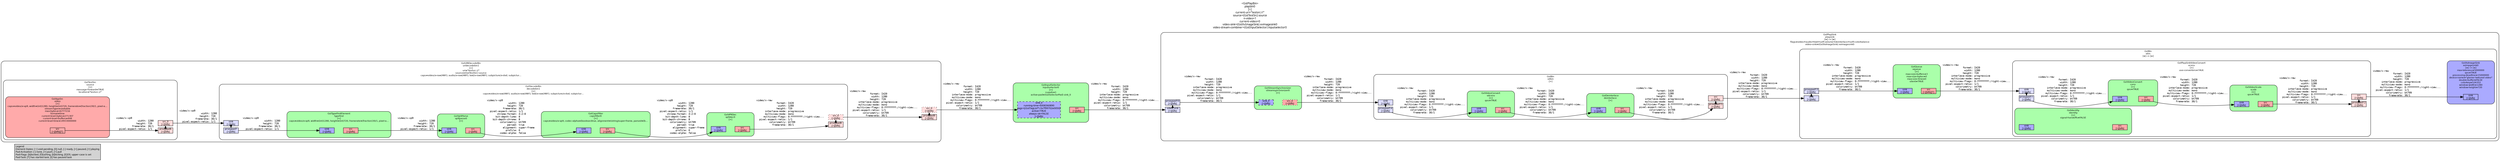 digraph pipeline {
  rankdir=LR;
  fontname="sans";
  fontsize="10";
  labelloc=t;
  nodesep=.1;
  ranksep=.2;
  label="<GstPlayBin>\nplaybin0\n[>]\ncurrent-uri=\"testsrc://\"\nsource=(GstTestSrc) source\nn-video=1\ncurrent-video=0\nvideo-sink=(GstXvImageSink) xvimagesink0\nvideo-stream-combiner=(GstInputSelector) inputselector0";
  node [style="filled,rounded", shape=box, fontsize="9", fontname="sans", margin="0.0,0.0"];
  edge [labelfontsize="6", fontsize="9", fontname="monospace"];
  
  legend [
    pos="0,0!",
    margin="0.05,0.05",
    style="filled",
    label="Legend\lElement-States: [~] void-pending, [0] null, [-] ready, [=] paused, [>] playing\lPad-Activation: [-] none, [>] push, [<] pull\lPad-Flags: [b]locked, [f]lushing, [b]locking, [E]OS; upper-case is set\lPad-Task: [T] has started task, [t] has paused task\l",
  ];
  subgraph cluster_inputselector0_0x556fffb411b0 {
    fontname="Bitstream Vera Sans";
    fontsize="8";
    style="filled,rounded";
    color=black;
    label="GstInputSelector\ninputselector0\n[>]\nn-pads=1\nactive-pad=(GstSelectorPad) sink_0";
    subgraph cluster_inputselector0_0x556fffb411b0_sink {
      label="";
      style="invis";
      inputselector0_0x556fffb411b0_sink_0_0x556fffabf240 [color=black, fillcolor="#aaaaff", label="sink_0\nrunning-time=6008360890\ntags=((GstTagList*) 0x7f99702e0050)\nactive=TRUE\nalways-ok=FALSE\n[>][bfb]", height="0.2", style="filled,dashed"];
    }

    subgraph cluster_inputselector0_0x556fffb411b0_src {
      label="";
      style="invis";
      inputselector0_0x556fffb411b0_src_0x7f997024ece0 [color=black, fillcolor="#ffaaaa", label="src\n[>][bfb]", height="0.2", style="filled,solid"];
    }

    inputselector0_0x556fffb411b0_sink_0_0x556fffabf240 -> inputselector0_0x556fffb411b0_src_0x7f997024ece0 [style="invis"];
    fillcolor="#aaffaa";
  }

  inputselector0_0x556fffb411b0_src_0x7f997024ece0 -> playsink_0x556fffa9c260_video_sink_0x556fffb487a0 [label="video/x-raw\l              format: I420\l               width: 1280\l              height: 720\l      interlace-mode: progressive\l      multiview-mode: mono\l     multiview-flags: 0:ffffffff:/right-view...\l  pixel-aspect-ratio: 1/1\l         colorimetry: bt709\l           framerate: 30/1\l"]
  subgraph cluster_uridecodebin1_0x556fffa7a9f0 {
    fontname="Bitstream Vera Sans";
    fontsize="8";
    style="filled,rounded";
    color=black;
    label="GstURIDecodeBin\nuridecodebin1\n[>]\nuri=\"testsrc://\"\nsource=(GstTestSrc) source\ncaps=video/x-raw(ANY); audio/x-raw(ANY); text/x-raw(ANY); subpicture/x-dvd; subpictur…";
    subgraph cluster_uridecodebin1_0x556fffa7a9f0_src {
      label="";
      style="invis";
      _proxypad9_0x7f9964007d90 [color=black, fillcolor="#ffdddd", label="proxypad9\n[>][bfb]", height="0.2", style="filled,solid"];
    _proxypad9_0x7f9964007d90 -> uridecodebin1_0x556fffa7a9f0_src_0_0x556fffb48530 [style=dashed, minlen=0]
      uridecodebin1_0x556fffa7a9f0_src_0_0x556fffb48530 [color=black, fillcolor="#ffdddd", label="src_0\n[>][bfb]", height="0.2", style="filled,dotted"];
    }

    fillcolor="#ffffff";
    subgraph cluster_decodebin1_0x556fffa8c2d0 {
      fontname="Bitstream Vera Sans";
      fontsize="8";
      style="filled,rounded";
      color=black;
      label="GstDecodeBin\ndecodebin1\n[>]\ncaps=video/x-raw(ANY); audio/x-raw(ANY); text/x-raw(ANY); subpicture/x-dvd; subpictur…";
      subgraph cluster_decodebin1_0x556fffa8c2d0_sink {
        label="";
        style="invis";
        _proxypad7_0x7f9964006110 [color=black, fillcolor="#ddddff", label="proxypad7\n[>][bfb]", height="0.2", style="filled,solid"];
      decodebin1_0x556fffa8c2d0_sink_0x556fffa94540 -> _proxypad7_0x7f9964006110 [style=dashed, minlen=0]
        decodebin1_0x556fffa8c2d0_sink_0x556fffa94540 [color=black, fillcolor="#ddddff", label="sink\n[>][bfb]", height="0.2", style="filled,solid"];
      }

      subgraph cluster_decodebin1_0x556fffa8c2d0_src {
        label="";
        style="invis";
        _proxypad8_0x7f9964007b30 [color=black, fillcolor="#ffdddd", label="proxypad8\n[>][bfb]", height="0.2", style="filled,solid"];
      _proxypad8_0x7f9964007b30 -> decodebin1_0x556fffa8c2d0_src_0_0x7f996c08d560 [style=dashed, minlen=0]
        decodebin1_0x556fffa8c2d0_src_0_0x7f996c08d560 [color=black, fillcolor="#ffdddd", label="src_0\n[>][bfb]", height="0.2", style="filled,dotted"];
      }

      decodebin1_0x556fffa8c2d0_sink_0x556fffa94540 -> decodebin1_0x556fffa8c2d0_src_0_0x7f996c08d560 [style="invis"];
      fillcolor="#ffffff";
      subgraph cluster_vp9dec0_0x7f9970286200 {
        fontname="Bitstream Vera Sans";
        fontsize="8";
        style="filled,rounded";
        color=black;
        label="GstVP9Dec\nvp9dec0\n[>]";
        subgraph cluster_vp9dec0_0x7f9970286200_sink {
          label="";
          style="invis";
          vp9dec0_0x7f9970286200_sink_0x7f997024e840 [color=black, fillcolor="#aaaaff", label="sink\n[>][bfb]", height="0.2", style="filled,solid"];
        }

        subgraph cluster_vp9dec0_0x7f9970286200_src {
          label="";
          style="invis";
          vp9dec0_0x7f9970286200_src_0x7f997024ea90 [color=black, fillcolor="#ffaaaa", label="src\n[>][bfb]", height="0.2", style="filled,solid"];
        }

        vp9dec0_0x7f9970286200_sink_0x7f997024e840 -> vp9dec0_0x7f9970286200_src_0x7f997024ea90 [style="invis"];
        fillcolor="#aaffaa";
      }

      vp9dec0_0x7f9970286200_src_0x7f997024ea90 -> _proxypad8_0x7f9964007b30 [label="video/x-raw\l              format: I420\l               width: 1280\l              height: 720\l      interlace-mode: progressive\l      multiview-mode: mono\l     multiview-flags: 0:ffffffff:/right-view...\l  pixel-aspect-ratio: 1/1\l         colorimetry: bt709\l           framerate: 30/1\l"]
      subgraph cluster_capsfilter0_0x556fffb44b10 {
        fontname="Bitstream Vera Sans";
        fontsize="8";
        style="filled,rounded";
        color=black;
        label="GstCapsFilter\ncapsfilter0\n[>]\ncaps=video/x-vp9, codec-alpha=(boolean)true, alignment=(string)super-frame, parsed=(b…";
        subgraph cluster_capsfilter0_0x556fffb44b10_sink {
          label="";
          style="invis";
          capsfilter0_0x556fffb44b10_sink_0x7f997024e150 [color=black, fillcolor="#aaaaff", label="sink\n[>][bfb]", height="0.2", style="filled,solid"];
        }

        subgraph cluster_capsfilter0_0x556fffb44b10_src {
          label="";
          style="invis";
          capsfilter0_0x556fffb44b10_src_0x7f997024e3a0 [color=black, fillcolor="#ffaaaa", label="src\n[>][bfb]", height="0.2", style="filled,solid"];
        }

        capsfilter0_0x556fffb44b10_sink_0x7f997024e150 -> capsfilter0_0x556fffb44b10_src_0x7f997024e3a0 [style="invis"];
        fillcolor="#aaffaa";
      }

      capsfilter0_0x556fffb44b10_src_0x7f997024e3a0 -> vp9dec0_0x7f9970286200_sink_0x7f997024e840 [label="video/x-vp9\l               width: 1280\l              height: 720\l           framerate: 30/1\l  pixel-aspect-ratio: 1/1\l       chroma-format: 4:2:0\l      bit-depth-luma: 8\l    bit-depth-chroma: 8\l         colorimetry: bt709\l              parsed: true\l           alignment: super-frame\l             profile: 0\l         codec-alpha: false\l"]
      subgraph cluster_vp9parse0_0x7f997024dd00 {
        fontname="Bitstream Vera Sans";
        fontsize="8";
        style="filled,rounded";
        color=black;
        label="GstVp9Parse\nvp9parse0\n[>]";
        subgraph cluster_vp9parse0_0x7f997024dd00_sink {
          label="";
          style="invis";
          vp9parse0_0x7f997024dd00_sink_0x7f996c03fb20 [color=black, fillcolor="#aaaaff", label="sink\n[>][bfb]", height="0.2", style="filled,solid"];
        }

        subgraph cluster_vp9parse0_0x7f997024dd00_src {
          label="";
          style="invis";
          vp9parse0_0x7f997024dd00_src_0x7f996c03fd70 [color=black, fillcolor="#ffaaaa", label="src\n[>][bfb]", height="0.2", style="filled,solid"];
        }

        vp9parse0_0x7f997024dd00_sink_0x7f996c03fb20 -> vp9parse0_0x7f997024dd00_src_0x7f996c03fd70 [style="invis"];
        fillcolor="#aaffaa";
      }

      vp9parse0_0x7f997024dd00_src_0x7f996c03fd70 -> capsfilter0_0x556fffb44b10_sink_0x7f997024e150 [label="video/x-vp9\l               width: 1280\l              height: 720\l           framerate: 30/1\l  pixel-aspect-ratio: 1/1\l       chroma-format: 4:2:0\l      bit-depth-luma: 8\l    bit-depth-chroma: 8\l         colorimetry: bt709\l              parsed: true\l           alignment: super-frame\l             profile: 0\l         codec-alpha: false\l"]
      subgraph cluster_typefind_0x556fffa91470 {
        fontname="Bitstream Vera Sans";
        fontsize="8";
        style="filled,rounded";
        color=black;
        label="GstTypeFindElement\ntypefind\n[>]\ncaps=video/x-vp9, width=(int)1280, height=(int)720, framerate=(fraction)30/1, pixel-a…";
        subgraph cluster_typefind_0x556fffa91470_sink {
          label="";
          style="invis";
          typefind_0x556fffa91470_sink_0x556fffa7e360 [color=black, fillcolor="#aaaaff", label="sink\n[>][bfb]", height="0.2", style="filled,solid"];
        }

        subgraph cluster_typefind_0x556fffa91470_src {
          label="";
          style="invis";
          typefind_0x556fffa91470_src_0x556fffa7f830 [color=black, fillcolor="#ffaaaa", label="src\n[>][bfb]", height="0.2", style="filled,solid"];
        }

        typefind_0x556fffa91470_sink_0x556fffa7e360 -> typefind_0x556fffa91470_src_0x556fffa7f830 [style="invis"];
        fillcolor="#aaffaa";
      }

      _proxypad7_0x7f9964006110 -> typefind_0x556fffa91470_sink_0x556fffa7e360 [label="video/x-vp9\l               width: 1280\l              height: 720\l           framerate: 30/1\l  pixel-aspect-ratio: 1/1\l"]
      typefind_0x556fffa91470_src_0x556fffa7f830 -> vp9parse0_0x7f997024dd00_sink_0x7f996c03fb20 [label="video/x-vp9\l               width: 1280\l              height: 720\l           framerate: 30/1\l  pixel-aspect-ratio: 1/1\l"]
    }

    decodebin1_0x556fffa8c2d0_src_0_0x7f996c08d560 -> _proxypad9_0x7f9964007d90 [label="video/x-raw\l              format: I420\l               width: 1280\l              height: 720\l      interlace-mode: progressive\l      multiview-mode: mono\l     multiview-flags: 0:ffffffff:/right-view...\l  pixel-aspect-ratio: 1/1\l         colorimetry: bt709\l           framerate: 30/1\l"]
    subgraph cluster_source_0x556fffa912f0 {
      fontname="Bitstream Vera Sans";
      fontsize="8";
      style="filled,rounded";
      color=black;
      label="GstTestSrc\nsource\n[>]\nmessage-forward=TRUE\nlocation=\"testsrc://\"";
      subgraph cluster_source_0x556fffa912f0_src {
        label="";
        style="invis";
        _proxypad6_0x556fffa7b3a0 [color=black, fillcolor="#ffdddd", label="proxypad6\n[>][bfb]", height="0.2", style="filled,solid"];
      _proxypad6_0x556fffa7b3a0 -> source_0x556fffa912f0_src_0_0x556fffa942d0 [style=dashed, minlen=0]
        source_0x556fffa912f0_src_0_0x556fffa942d0 [color=black, fillcolor="#ffdddd", label="src_0\n[>][bfb]", height="0.2", style="filled,solid"];
      }

      fillcolor="#ffffff";
      subgraph cluster_video_0x556fffaa1d90 {
        fontname="Bitstream Vera Sans";
        fontsize="8";
        style="filled,rounded";
        color=black;
        label="GstAppSrc\nvideo\n[>]\ncaps=video/x-vp9, width=(int)1280, height=(int)720, framerate=(fraction)30/1, pixel-a…\nstream-type=seekable\nmax-bytes=16777216\nformat=time\ncurrent-level-bytes=271307\ncurrent-level-buffers=448\ncurrent-level-time=14933000000";
        subgraph cluster_video_0x556fffaa1d90_src {
          label="";
          style="invis";
          video_0x556fffaa1d90_src_0x556fffa7e5b0 [color=black, fillcolor="#ffaaaa", label="src\n[>][bfb][T]", height="0.2", style="filled,solid"];
        }

        fillcolor="#ffaaaa";
      }

      video_0x556fffaa1d90_src_0x556fffa7e5b0 -> _proxypad6_0x556fffa7b3a0 [label="video/x-vp9\l               width: 1280\l              height: 720\l           framerate: 30/1\l  pixel-aspect-ratio: 1/1\l"]
    }

    source_0x556fffa912f0_src_0_0x556fffa942d0 -> decodebin1_0x556fffa8c2d0_sink_0x556fffa94540 [label="video/x-vp9\l               width: 1280\l              height: 720\l           framerate: 30/1\l  pixel-aspect-ratio: 1/1\l"]
  }

  uridecodebin1_0x556fffa7a9f0_src_0_0x556fffb48530 -> inputselector0_0x556fffb411b0_sink_0_0x556fffabf240 [label="video/x-raw\l              format: I420\l               width: 1280\l              height: 720\l      interlace-mode: progressive\l      multiview-mode: mono\l     multiview-flags: 0:ffffffff:/right-view...\l  pixel-aspect-ratio: 1/1\l         colorimetry: bt709\l           framerate: 30/1\l"]
  subgraph cluster_playsink_0x556fffa9c260 {
    fontname="Bitstream Vera Sans";
    fontsize="8";
    style="filled,rounded";
    color=black;
    label="GstPlaySink\nplaysink\n[=] -> [=]\nflags=video+audio+text+soft-volume+deinterlace+soft-colorbalance\nvideo-sink=(GstXvImageSink) xvimagesink0";
    subgraph cluster_playsink_0x556fffa9c260_sink {
      label="";
      style="invis";
      _proxypad10_0x7f9970006060 [color=black, fillcolor="#ddddff", label="proxypad10\n[>][bfb]", height="0.2", style="filled,solid"];
    playsink_0x556fffa9c260_video_sink_0x556fffb487a0 -> _proxypad10_0x7f9970006060 [style=dashed, minlen=0]
      playsink_0x556fffa9c260_video_sink_0x556fffb487a0 [color=black, fillcolor="#ddddff", label="video_sink\n[>][bfb]", height="0.2", style="filled,solid"];
    }

    fillcolor="#ffffff";
    subgraph cluster_vbin_0x556fffb21860 {
      fontname="Bitstream Vera Sans";
      fontsize="8";
      style="filled,rounded";
      color=black;
      label="GstBin\nvbin\n[=] -> [=]";
      subgraph cluster_vbin_0x556fffb21860_sink {
        label="";
        style="invis";
        _proxypad13_0x7f9970007a80 [color=black, fillcolor="#ddddff", label="proxypad13\n[>][bfb]", height="0.2", style="filled,solid"];
      vbin_0x556fffb21860_sink_0x556fffb48ef0 -> _proxypad13_0x7f9970007a80 [style=dashed, minlen=0]
        vbin_0x556fffb21860_sink_0x556fffb48ef0 [color=black, fillcolor="#ddddff", label="sink\n[>][bfb]", height="0.2", style="filled,solid"];
      }

      fillcolor="#ffffff";
      subgraph cluster_vconv_0x7f996c0811e0 {
        fontname="Bitstream Vera Sans";
        fontsize="8";
        style="filled,rounded";
        color=black;
        label="GstPlaySinkVideoConvert\nvconv\n[>]\nuse-converters=TRUE";
        subgraph cluster_vconv_0x7f996c0811e0_sink {
          label="";
          style="invis";
          _proxypad11_0x7f99700062c0 [color=black, fillcolor="#ddddff", label="proxypad11\n[>][bfb]", height="0.2", style="filled,solid"];
        vconv_0x7f996c0811e0_sink_0x556fffb48a10 -> _proxypad11_0x7f99700062c0 [style=dashed, minlen=0]
          vconv_0x7f996c0811e0_sink_0x556fffb48a10 [color=black, fillcolor="#ddddff", label="sink\n[>][bfb]", height="0.2", style="filled,solid"];
        }

        subgraph cluster_vconv_0x7f996c0811e0_src {
          label="";
          style="invis";
          _proxypad12_0x7f9970007820 [color=black, fillcolor="#ffdddd", label="proxypad12\n[>][bfb]", height="0.2", style="filled,solid"];
        _proxypad12_0x7f9970007820 -> vconv_0x7f996c0811e0_src_0x556fffb48c80 [style=dashed, minlen=0]
          vconv_0x7f996c0811e0_src_0x556fffb48c80 [color=black, fillcolor="#ffdddd", label="src\n[>][bfb]", height="0.2", style="filled,solid"];
        }

        vconv_0x7f996c0811e0_sink_0x556fffb48a10 -> vconv_0x7f996c0811e0_src_0x556fffb48c80 [style="invis"];
        fillcolor="#ffffff";
        subgraph cluster_scale_0x7f99702c0fe0 {
          fontname="Bitstream Vera Sans";
          fontsize="8";
          style="filled,rounded";
          color=black;
          label="GstVideoScale\nscale\n[>]\nqos=TRUE";
          subgraph cluster_scale_0x7f99702c0fe0_sink {
            label="";
            style="invis";
            scale_0x7f99702c0fe0_sink_0x7f99702b4420 [color=black, fillcolor="#aaaaff", label="sink\n[>][bfb]", height="0.2", style="filled,solid"];
          }

          subgraph cluster_scale_0x7f99702c0fe0_src {
            label="";
            style="invis";
            scale_0x7f99702c0fe0_src_0x7f99702b4670 [color=black, fillcolor="#ffaaaa", label="src\n[>][bfb]", height="0.2", style="filled,solid"];
          }

          scale_0x7f99702c0fe0_sink_0x7f99702b4420 -> scale_0x7f99702c0fe0_src_0x7f99702b4670 [style="invis"];
          fillcolor="#aaffaa";
        }

        scale_0x7f99702c0fe0_src_0x7f99702b4670 -> _proxypad12_0x7f9970007820 [label="video/x-raw\l              format: I420\l               width: 1280\l              height: 720\l      interlace-mode: progressive\l      multiview-mode: mono\l     multiview-flags: 0:ffffffff:/right-view...\l  pixel-aspect-ratio: 1/1\l         colorimetry: bt709\l           framerate: 30/1\l"]
        subgraph cluster_conv_0x7f99702bf260 {
          fontname="Bitstream Vera Sans";
          fontsize="8";
          style="filled,rounded";
          color=black;
          label="GstVideoConvert\nconv\n[>]\nqos=TRUE";
          subgraph cluster_conv_0x7f99702bf260_sink {
            label="";
            style="invis";
            conv_0x7f99702bf260_sink_0x7f997024fd10 [color=black, fillcolor="#aaaaff", label="sink\n[>][bfb]", height="0.2", style="filled,solid"];
          }

          subgraph cluster_conv_0x7f99702bf260_src {
            label="";
            style="invis";
            conv_0x7f99702bf260_src_0x7f99702b41d0 [color=black, fillcolor="#ffaaaa", label="src\n[>][bfb]", height="0.2", style="filled,solid"];
          }

          conv_0x7f99702bf260_sink_0x7f997024fd10 -> conv_0x7f99702bf260_src_0x7f99702b41d0 [style="invis"];
          fillcolor="#aaffaa";
        }

        _proxypad11_0x7f99700062c0 -> conv_0x7f99702bf260_sink_0x7f997024fd10 [label="video/x-raw\l              format: I420\l               width: 1280\l              height: 720\l      interlace-mode: progressive\l      multiview-mode: mono\l     multiview-flags: 0:ffffffff:/right-view...\l  pixel-aspect-ratio: 1/1\l         colorimetry: bt709\l           framerate: 30/1\l"]
        conv_0x7f99702bf260_src_0x7f99702b41d0 -> scale_0x7f99702c0fe0_sink_0x7f99702b4420 [label="video/x-raw\l              format: I420\l               width: 1280\l              height: 720\l      interlace-mode: progressive\l      multiview-mode: mono\l     multiview-flags: 0:ffffffff:/right-view...\l  pixel-aspect-ratio: 1/1\l         colorimetry: bt709\l           framerate: 30/1\l"]
        subgraph cluster_identity_0x7f99702aebd0 {
          fontname="Bitstream Vera Sans";
          fontsize="8";
          style="filled,rounded";
          color=black;
          label="GstIdentity\nidentity\n[>]\nsignal-handoffs=FALSE";
          subgraph cluster_identity_0x7f99702aebd0_sink {
            label="";
            style="invis";
            identity_0x7f99702aebd0_sink_0x7f997024f3d0 [color=black, fillcolor="#aaaaff", label="sink\n[>][bfb]", height="0.2", style="filled,solid"];
          }

          subgraph cluster_identity_0x7f99702aebd0_src {
            label="";
            style="invis";
            identity_0x7f99702aebd0_src_0x7f997024f620 [color=black, fillcolor="#ffaaaa", label="src\n[>][bfb]", height="0.2", style="filled,solid"];
          }

          identity_0x7f99702aebd0_sink_0x7f997024f3d0 -> identity_0x7f99702aebd0_src_0x7f997024f620 [style="invis"];
          fillcolor="#aaffaa";
        }

      }

      vconv_0x7f996c0811e0_src_0x556fffb48c80 -> xvimagesink0_0x7f997026e680_sink_0x7f997024e5f0 [label="video/x-raw\l              format: I420\l               width: 1280\l              height: 720\l      interlace-mode: progressive\l      multiview-mode: mono\l     multiview-flags: 0:ffffffff:/right-view...\l  pixel-aspect-ratio: 1/1\l         colorimetry: bt709\l           framerate: 30/1\l"]
      subgraph cluster_vqueue_0x556fffabf500 {
        fontname="Bitstream Vera Sans";
        fontsize="8";
        style="filled,rounded";
        color=black;
        label="GstQueue\nvqueue\n[>]\nmax-size-buffers=3\nmax-size-bytes=0\nmax-size-time=0\nsilent=TRUE";
        subgraph cluster_vqueue_0x556fffabf500_sink {
          label="";
          style="invis";
          vqueue_0x556fffabf500_sink_0x7f997024ef30 [color=black, fillcolor="#aaaaff", label="sink\n[>][bfb]", height="0.2", style="filled,solid"];
        }

        subgraph cluster_vqueue_0x556fffabf500_src {
          label="";
          style="invis";
          vqueue_0x556fffabf500_src_0x7f997024f180 [color=black, fillcolor="#ffaaaa", label="src\n[>][bfb][T]", height="0.2", style="filled,solid"];
        }

        vqueue_0x556fffabf500_sink_0x7f997024ef30 -> vqueue_0x556fffabf500_src_0x7f997024f180 [style="invis"];
        fillcolor="#aaffaa";
      }

      _proxypad13_0x7f9970007a80 -> vqueue_0x556fffabf500_sink_0x7f997024ef30 [label="video/x-raw\l              format: I420\l               width: 1280\l              height: 720\l      interlace-mode: progressive\l      multiview-mode: mono\l     multiview-flags: 0:ffffffff:/right-view...\l  pixel-aspect-ratio: 1/1\l         colorimetry: bt709\l           framerate: 30/1\l"]
      vqueue_0x556fffabf500_src_0x7f997024f180 -> vconv_0x7f996c0811e0_sink_0x556fffb48a10 [label="video/x-raw\l              format: I420\l               width: 1280\l              height: 720\l      interlace-mode: progressive\l      multiview-mode: mono\l     multiview-flags: 0:ffffffff:/right-view...\l  pixel-aspect-ratio: 1/1\l         colorimetry: bt709\l           framerate: 30/1\l"]
      subgraph cluster_xvimagesink0_0x7f997026e680 {
        fontname="Bitstream Vera Sans";
        fontsize="8";
        style="filled,rounded";
        color=black;
        label="GstXvImageSink\nxvimagesink0\n[=] -> [=]\nmax-lateness=5000000\nqos=TRUE\nprocessing-deadline=15000000\ndevice-name=\"glamor textured video\"\ndouble-buffer=FALSE\ncolorkey=526352\nwindow-width=1280\nwindow-height=720";
        subgraph cluster_xvimagesink0_0x7f997026e680_sink {
          label="";
          style="invis";
          xvimagesink0_0x7f997026e680_sink_0x7f997024e5f0 [color=black, fillcolor="#aaaaff", label="sink\n[>][bfb]", height="0.2", style="filled,solid"];
        }

        fillcolor="#aaaaff";
      }

    }

    subgraph cluster_vdbin_0x556fffb21a00 {
      fontname="Bitstream Vera Sans";
      fontsize="8";
      style="filled,rounded";
      color=black;
      label="GstBin\nvdbin\n[>]";
      subgraph cluster_vdbin_0x556fffb21a00_sink {
        label="";
        style="invis";
        _proxypad14_0x7f99702ac350 [color=black, fillcolor="#ddddff", label="proxypad14\n[>][bfb]", height="0.2", style="filled,solid"];
      vdbin_0x556fffb21a00_sink_0x556fffb49160 -> _proxypad14_0x7f99702ac350 [style=dashed, minlen=0]
        vdbin_0x556fffb21a00_sink_0x556fffb49160 [color=black, fillcolor="#ddddff", label="sink\n[>][bfb]", height="0.2", style="filled,solid"];
      }

      subgraph cluster_vdbin_0x556fffb21a00_src {
        label="";
        style="invis";
        _proxypad15_0x7f99702ac5b0 [color=black, fillcolor="#ffdddd", label="proxypad15\n[>][bfb]", height="0.2", style="filled,solid"];
      _proxypad15_0x7f99702ac5b0 -> vdbin_0x556fffb21a00_src_0x556fffb493d0 [style=dashed, minlen=0]
        vdbin_0x556fffb21a00_src_0x556fffb493d0 [color=black, fillcolor="#ffdddd", label="src\n[>][bfb]", height="0.2", style="filled,solid"];
      }

      vdbin_0x556fffb21a00_sink_0x556fffb49160 -> vdbin_0x556fffb21a00_src_0x556fffb493d0 [style="invis"];
      fillcolor="#ffffff";
      subgraph cluster_deinterlace_0x7f99702dbb20 {
        fontname="Bitstream Vera Sans";
        fontsize="8";
        style="filled,rounded";
        color=black;
        label="GstDeinterlace\ndeinterlace\n[>]";
        subgraph cluster_deinterlace_0x7f99702dbb20_sink {
          label="";
          style="invis";
          deinterlace_0x7f99702dbb20_sink_0x7f99702b4d60 [color=black, fillcolor="#aaaaff", label="sink\n[>][bfb]", height="0.2", style="filled,solid"];
        }

        subgraph cluster_deinterlace_0x7f99702dbb20_src {
          label="";
          style="invis";
          deinterlace_0x7f99702dbb20_src_0x7f99702b4fb0 [color=black, fillcolor="#ffaaaa", label="src\n[>][bfb]", height="0.2", style="filled,solid"];
        }

        deinterlace_0x7f99702dbb20_sink_0x7f99702b4d60 -> deinterlace_0x7f99702dbb20_src_0x7f99702b4fb0 [style="invis"];
        fillcolor="#aaffaa";
      }

      deinterlace_0x7f99702dbb20_src_0x7f99702b4fb0 -> _proxypad15_0x7f99702ac5b0 [label="video/x-raw\l              format: I420\l               width: 1280\l              height: 720\l      interlace-mode: progressive\l      multiview-mode: mono\l     multiview-flags: 0:ffffffff:/right-view...\l  pixel-aspect-ratio: 1/1\l         colorimetry: bt709\l           framerate: 30/1\l"]
      subgraph cluster_vdconv_0x7f99702c69b0 {
        fontname="Bitstream Vera Sans";
        fontsize="8";
        style="filled,rounded";
        color=black;
        label="GstVideoConvert\nvdconv\n[>]\nqos=TRUE";
        subgraph cluster_vdconv_0x7f99702c69b0_sink {
          label="";
          style="invis";
          vdconv_0x7f99702c69b0_sink_0x7f99702b48c0 [color=black, fillcolor="#aaaaff", label="sink\n[>][bfb]", height="0.2", style="filled,solid"];
        }

        subgraph cluster_vdconv_0x7f99702c69b0_src {
          label="";
          style="invis";
          vdconv_0x7f99702c69b0_src_0x7f99702b4b10 [color=black, fillcolor="#ffaaaa", label="src\n[>][bfb]", height="0.2", style="filled,solid"];
        }

        vdconv_0x7f99702c69b0_sink_0x7f99702b48c0 -> vdconv_0x7f99702c69b0_src_0x7f99702b4b10 [style="invis"];
        fillcolor="#aaffaa";
      }

      _proxypad14_0x7f99702ac350 -> vdconv_0x7f99702c69b0_sink_0x7f99702b48c0 [label="video/x-raw\l              format: I420\l               width: 1280\l              height: 720\l      interlace-mode: progressive\l      multiview-mode: mono\l     multiview-flags: 0:ffffffff:/right-view...\l  pixel-aspect-ratio: 1/1\l         colorimetry: bt709\l           framerate: 30/1\l"]
      vdconv_0x7f99702c69b0_src_0x7f99702b4b10 -> deinterlace_0x7f99702dbb20_sink_0x7f99702b4d60 [label="video/x-raw\l              format: I420\l               width: 1280\l              height: 720\l      interlace-mode: progressive\l      multiview-mode: mono\l     multiview-flags: 0:ffffffff:/right-view...\l  pixel-aspect-ratio: 1/1\l         colorimetry: bt709\l           framerate: 30/1\l"]
    }

    vdbin_0x556fffb21a00_src_0x556fffb493d0 -> vbin_0x556fffb21860_sink_0x556fffb48ef0 [label="video/x-raw\l              format: I420\l               width: 1280\l              height: 720\l      interlace-mode: progressive\l      multiview-mode: mono\l     multiview-flags: 0:ffffffff:/right-view...\l  pixel-aspect-ratio: 1/1\l         colorimetry: bt709\l           framerate: 30/1\l"]
    subgraph cluster_streamsynchronizer0_0x7f996c1066c0 {
      fontname="Bitstream Vera Sans";
      fontsize="8";
      style="filled,rounded";
      color=black;
      label="GstStreamSynchronizer\nstreamsynchronizer0\n[>]";
      subgraph cluster_streamsynchronizer0_0x7f996c1066c0_sink {
        label="";
        style="invis";
        streamsynchronizer0_0x7f996c1066c0_sink_0_0x7f9970007cd0 [color=black, fillcolor="#aaaaff", label="sink_0\n[>][bfb]", height="0.2", style="filled,dashed"];
      }

      subgraph cluster_streamsynchronizer0_0x7f996c1066c0_src {
        label="";
        style="invis";
        streamsynchronizer0_0x7f996c1066c0_src_0_0x7f99702ac0e0 [color=black, fillcolor="#ffaaaa", label="src_0\n[>][bfb]", height="0.2", style="filled,dotted"];
      }

      streamsynchronizer0_0x7f996c1066c0_sink_0_0x7f9970007cd0 -> streamsynchronizer0_0x7f996c1066c0_src_0_0x7f99702ac0e0 [style="invis"];
      fillcolor="#aaffaa";
    }

    streamsynchronizer0_0x7f996c1066c0_src_0_0x7f99702ac0e0 -> vdbin_0x556fffb21a00_sink_0x556fffb49160 [label="video/x-raw\l              format: I420\l               width: 1280\l              height: 720\l      interlace-mode: progressive\l      multiview-mode: mono\l     multiview-flags: 0:ffffffff:/right-view...\l  pixel-aspect-ratio: 1/1\l         colorimetry: bt709\l           framerate: 30/1\l"]
    _proxypad10_0x7f9970006060 -> streamsynchronizer0_0x7f996c1066c0_sink_0_0x7f9970007cd0 [label="video/x-raw\l              format: I420\l               width: 1280\l              height: 720\l      interlace-mode: progressive\l      multiview-mode: mono\l     multiview-flags: 0:ffffffff:/right-view...\l  pixel-aspect-ratio: 1/1\l         colorimetry: bt709\l           framerate: 30/1\l"]
  }

}
